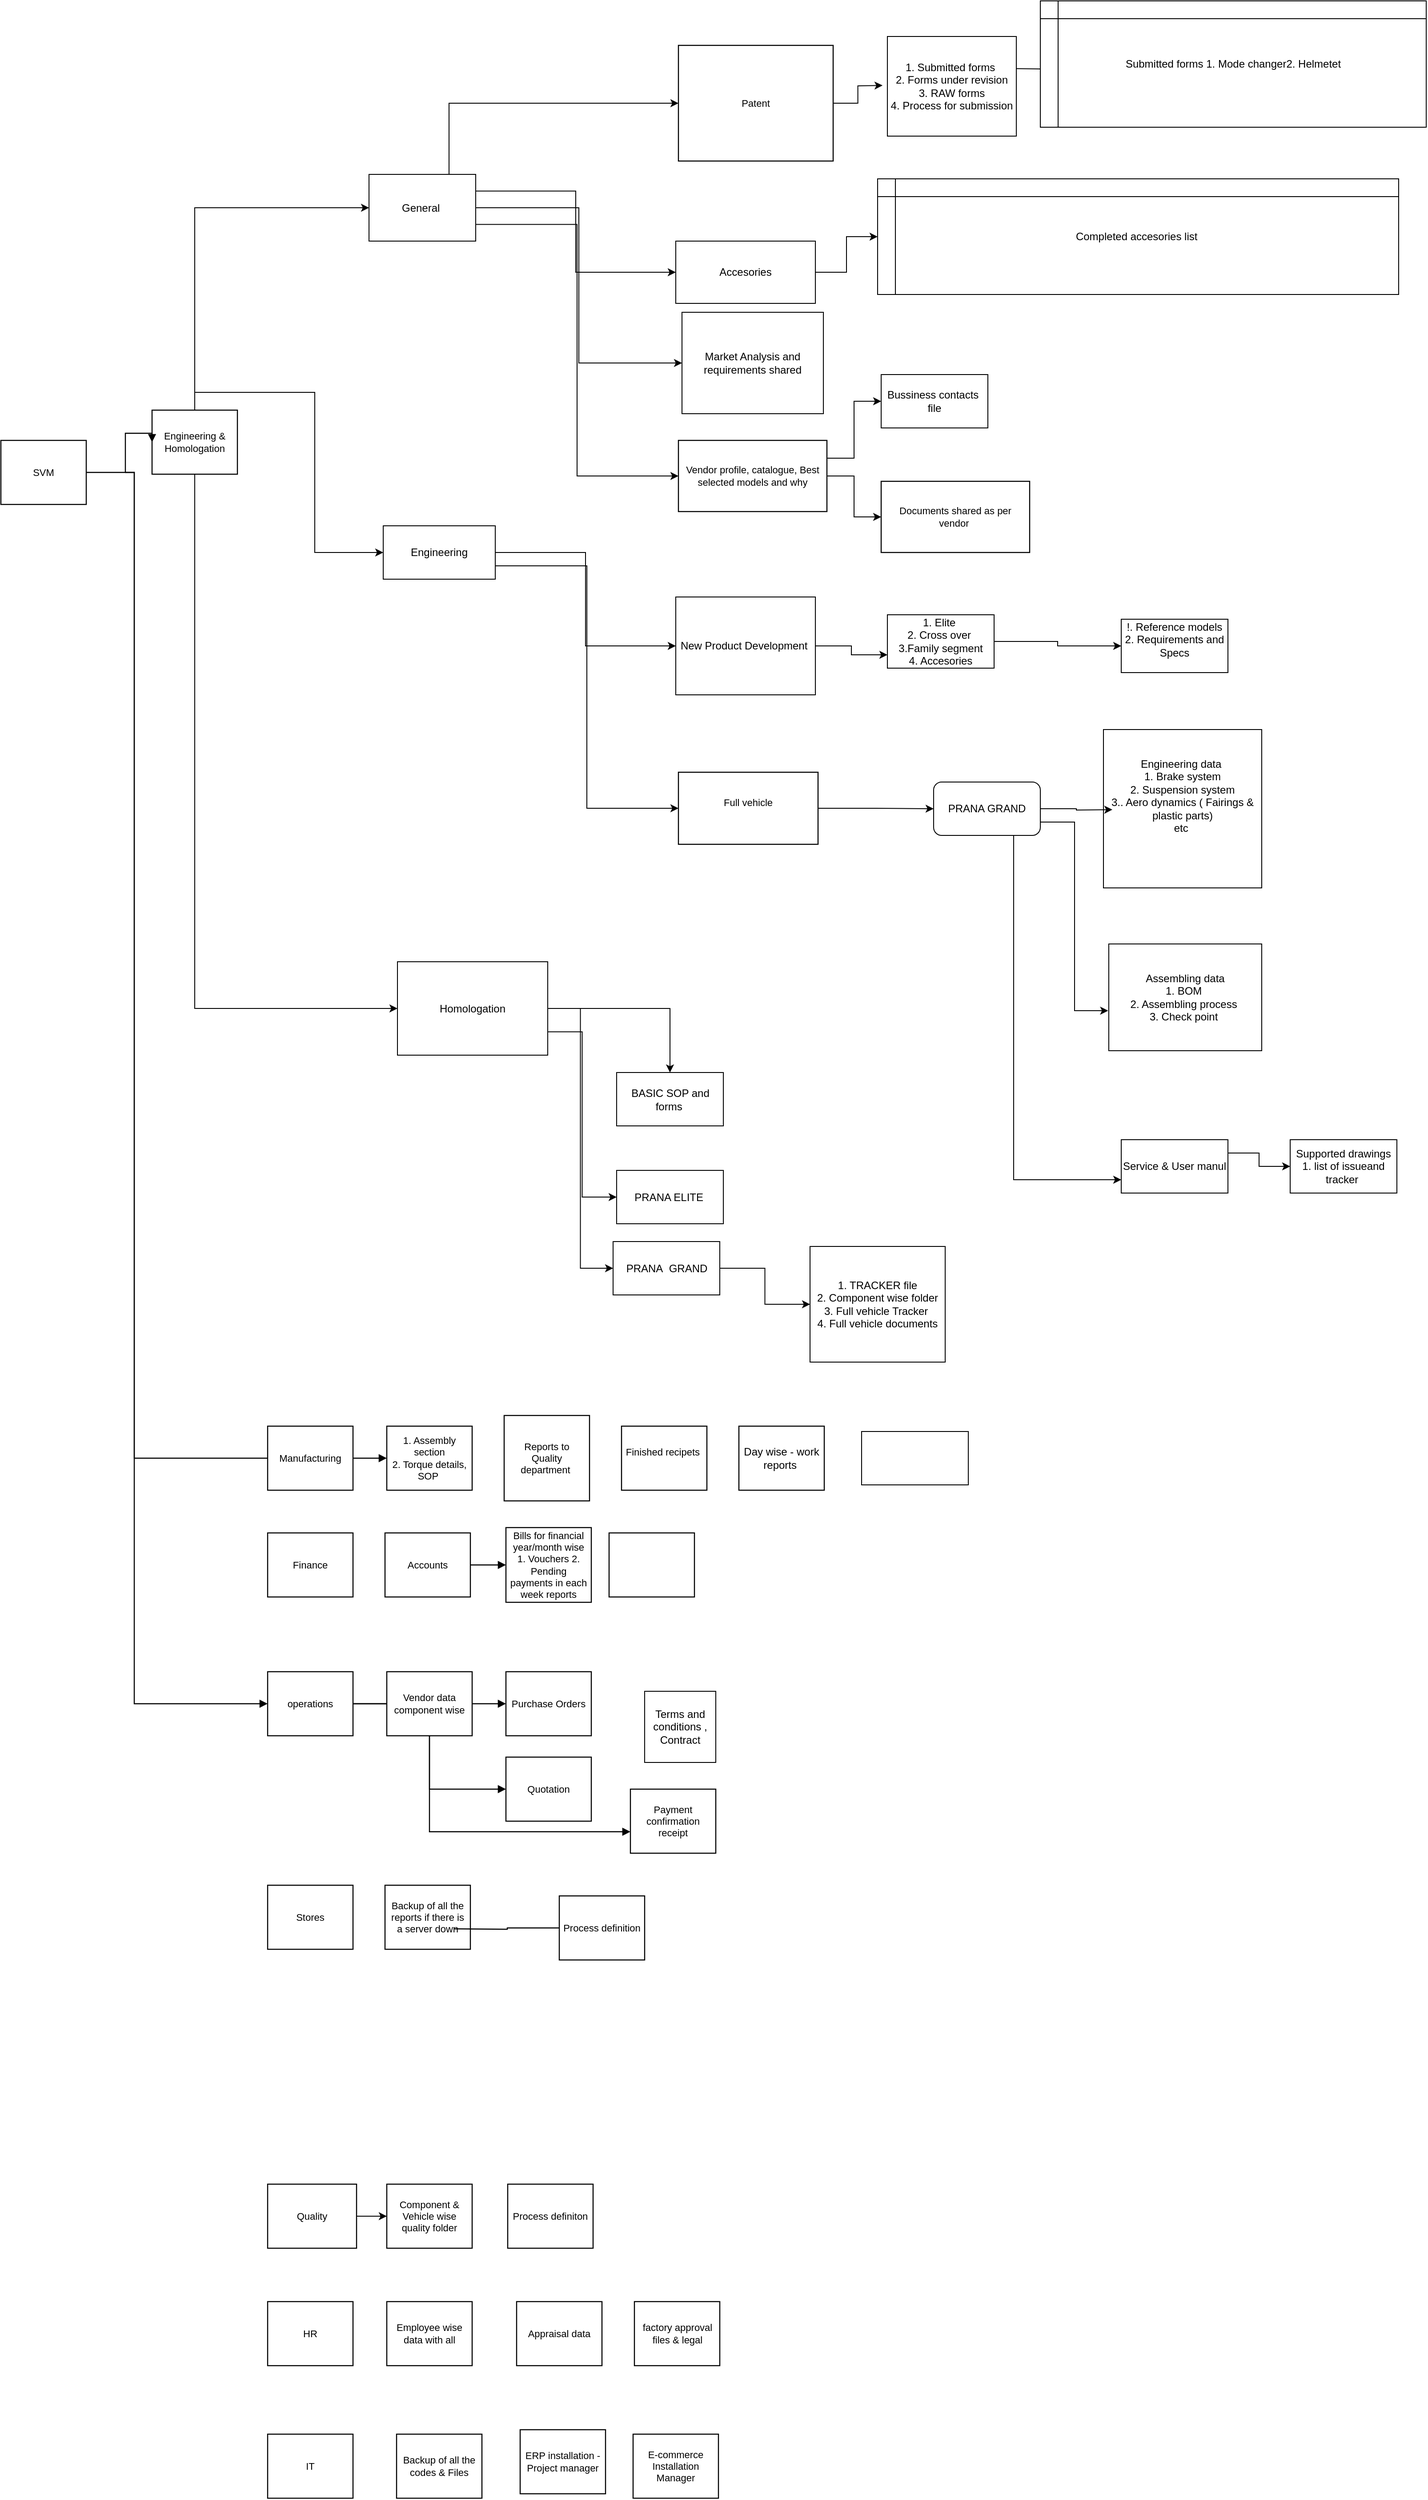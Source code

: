 <mxfile version="13.0.1" type="github" pages="3">
  <diagram id="vx01uoFtrj__LdfE2VaE" name="File tree arrangement ">
    <mxGraphModel dx="1117" dy="1793" grid="1" gridSize="10" guides="1" tooltips="1" connect="1" arrows="1" fold="1" page="1" pageScale="1" pageWidth="827" pageHeight="1169" math="0" shadow="0">
      <root>
        <mxCell id="0" />
        <mxCell id="1" parent="0" />
        <mxCell id="1bapABZ5rgCXsiwJLi8P-3" value="SVM&lt;br&gt;" style="html=1;whiteSpace=wrap;;fontSize=11;fontColor=#000000;spacing=5;strokeOpacity=100;strokeWidth=1.2;" parent="1" vertex="1">
          <mxGeometry x="20" y="144" width="96" height="72" as="geometry" />
        </mxCell>
        <mxCell id="1bapABZ5rgCXsiwJLi8P-94" style="edgeStyle=orthogonalEdgeStyle;rounded=0;orthogonalLoop=1;jettySize=auto;html=1;exitX=0.5;exitY=1;exitDx=0;exitDy=0;entryX=0;entryY=0.5;entryDx=0;entryDy=0;" parent="1" source="1bapABZ5rgCXsiwJLi8P-4" target="1bapABZ5rgCXsiwJLi8P-92" edge="1">
          <mxGeometry relative="1" as="geometry" />
        </mxCell>
        <mxCell id="1bapABZ5rgCXsiwJLi8P-119" style="edgeStyle=orthogonalEdgeStyle;rounded=0;orthogonalLoop=1;jettySize=auto;html=1;exitX=0.25;exitY=0;exitDx=0;exitDy=0;entryX=0;entryY=0.5;entryDx=0;entryDy=0;" parent="1" source="1bapABZ5rgCXsiwJLi8P-4" target="1bapABZ5rgCXsiwJLi8P-116" edge="1">
          <mxGeometry relative="1" as="geometry">
            <mxPoint x="214" y="40" as="targetPoint" />
            <Array as="points">
              <mxPoint x="238" y="110" />
              <mxPoint x="238" y="90" />
              <mxPoint x="373" y="90" />
              <mxPoint x="373" y="270" />
            </Array>
          </mxGeometry>
        </mxCell>
        <mxCell id="1bapABZ5rgCXsiwJLi8P-127" style="edgeStyle=orthogonalEdgeStyle;rounded=0;orthogonalLoop=1;jettySize=auto;html=1;exitX=0.5;exitY=0;exitDx=0;exitDy=0;entryX=0;entryY=0.5;entryDx=0;entryDy=0;" parent="1" source="1bapABZ5rgCXsiwJLi8P-4" target="1bapABZ5rgCXsiwJLi8P-115" edge="1">
          <mxGeometry relative="1" as="geometry" />
        </mxCell>
        <mxCell id="1bapABZ5rgCXsiwJLi8P-4" value="Engineering &amp; Homologation" style="html=1;whiteSpace=wrap;;fontSize=11;fontColor=#000000;spacing=5;strokeOpacity=100;strokeWidth=1.2;" parent="1" vertex="1">
          <mxGeometry x="190" y="110" width="96" height="72" as="geometry" />
        </mxCell>
        <mxCell id="1bapABZ5rgCXsiwJLi8P-5" value="1. Assembly section&lt;br&gt;2. Torque details,&lt;br&gt;SOP&amp;nbsp;" style="html=1;whiteSpace=wrap;;fontSize=11;fontColor=#000000;spacing=5;strokeOpacity=100;strokeWidth=1.2;" parent="1" vertex="1">
          <mxGeometry x="454" y="1252" width="96" height="72" as="geometry" />
        </mxCell>
        <mxCell id="1bapABZ5rgCXsiwJLi8P-6" value="Accounts" style="html=1;whiteSpace=wrap;;fontSize=11;fontColor=#000000;spacing=5;strokeOpacity=100;strokeWidth=1.2;" parent="1" vertex="1">
          <mxGeometry x="452" y="1372" width="96" height="72" as="geometry" />
        </mxCell>
        <mxCell id="1bapABZ5rgCXsiwJLi8P-7" value="operations" style="html=1;whiteSpace=wrap;;fontSize=11;fontColor=#000000;spacing=5;strokeOpacity=100;strokeWidth=1.2;" parent="1" vertex="1">
          <mxGeometry x="320" y="1528" width="96" height="72" as="geometry" />
        </mxCell>
        <mxCell id="1bapABZ5rgCXsiwJLi8P-8" value="Purchase Orders" style="html=1;whiteSpace=wrap;;fontSize=11;fontColor=#000000;spacing=5;strokeOpacity=100;strokeWidth=1.2;" parent="1" vertex="1">
          <mxGeometry x="588" y="1528" width="96" height="72" as="geometry" />
        </mxCell>
        <mxCell id="1bapABZ5rgCXsiwJLi8P-9" value="" style="html=1;jettySize=18;fontSize=11;strokeOpacity=100;strokeWidth=1.2;rounded=1;arcSize=0;edgeStyle=orthogonalEdgeStyle;startArrow=none;endArrow=block;endFill=1;exitX=1.006;exitY=0.5;exitPerimeter=1;entryX=-0.006;entryY=0.5;entryPerimeter=1;" parent="1" source="1bapABZ5rgCXsiwJLi8P-3" target="1bapABZ5rgCXsiwJLi8P-4" edge="1">
          <mxGeometry width="100" height="100" relative="1" as="geometry">
            <Array as="points">
              <mxPoint x="160" y="180" />
              <mxPoint x="160" y="136" />
            </Array>
          </mxGeometry>
        </mxCell>
        <mxCell id="1bapABZ5rgCXsiwJLi8P-10" value="" style="html=1;jettySize=18;fontSize=11;strokeOpacity=100;strokeWidth=1.2;rounded=1;arcSize=0;edgeStyle=elbowEdgeStyle;startArrow=none;endArrow=block;endFill=1;entryX=-0.006;entryY=0.5;entryPerimeter=1;" parent="1" target="1bapABZ5rgCXsiwJLi8P-5" edge="1">
          <mxGeometry width="100" height="100" relative="1" as="geometry">
            <mxPoint x="160" y="180" as="sourcePoint" />
            <Array as="points">
              <mxPoint x="170" y="570" />
            </Array>
          </mxGeometry>
        </mxCell>
        <mxCell id="1bapABZ5rgCXsiwJLi8P-12" value="" style="html=1;jettySize=18;fontSize=11;strokeOpacity=100;strokeWidth=1.2;rounded=1;arcSize=0;edgeStyle=elbowEdgeStyle;startArrow=none;endArrow=block;endFill=1;entryX=-0.006;entryY=0.5;entryPerimeter=1;" parent="1" target="1bapABZ5rgCXsiwJLi8P-7" edge="1">
          <mxGeometry width="100" height="100" relative="1" as="geometry">
            <mxPoint x="160" y="180" as="sourcePoint" />
            <Array as="points">
              <mxPoint x="170" y="210" />
            </Array>
          </mxGeometry>
        </mxCell>
        <mxCell id="1bapABZ5rgCXsiwJLi8P-13" value="Quotation" style="html=1;whiteSpace=wrap;;fontSize=11;fontColor=#000000;spacing=5;strokeOpacity=100;strokeWidth=1.2;" parent="1" vertex="1">
          <mxGeometry x="588" y="1624" width="96" height="72" as="geometry" />
        </mxCell>
        <mxCell id="1bapABZ5rgCXsiwJLi8P-14" value="Payment confirmation receipt" style="html=1;whiteSpace=wrap;;fontSize=11;fontColor=#000000;spacing=5;strokeOpacity=100;strokeWidth=1.2;" parent="1" vertex="1">
          <mxGeometry x="728" y="1660" width="96" height="72" as="geometry" />
        </mxCell>
        <mxCell id="1bapABZ5rgCXsiwJLi8P-15" value="Bills for financial year/month wise 1. Vouchers 2. Pending payments in each week reports" style="html=1;whiteSpace=wrap;;fontSize=11;fontColor=#000000;spacing=5;strokeOpacity=100;strokeWidth=1.2;" parent="1" vertex="1">
          <mxGeometry x="588" y="1366" width="96" height="84" as="geometry" />
        </mxCell>
        <mxCell id="1bapABZ5rgCXsiwJLi8P-16" value="" style="html=1;jettySize=18;fontSize=11;strokeOpacity=100;strokeWidth=1.2;rounded=1;arcSize=0;edgeStyle=orthogonalEdgeStyle;startArrow=none;endArrow=block;endFill=1;exitX=1.006;exitY=0.5;exitPerimeter=1;entryX=-0.006;entryY=0.5;entryPerimeter=1;" parent="1" source="1bapABZ5rgCXsiwJLi8P-6" target="1bapABZ5rgCXsiwJLi8P-15" edge="1">
          <mxGeometry width="100" height="100" relative="1" as="geometry" />
        </mxCell>
        <mxCell id="1bapABZ5rgCXsiwJLi8P-17" value="" style="html=1;jettySize=18;fontSize=11;strokeOpacity=100;strokeWidth=1.2;rounded=1;arcSize=0;edgeStyle=orthogonalEdgeStyle;startArrow=none;endArrow=block;endFill=1;exitX=1.006;exitY=0.5;exitPerimeter=1;entryX=-0.006;entryY=0.5;entryPerimeter=1;" parent="1" source="1bapABZ5rgCXsiwJLi8P-7" target="1bapABZ5rgCXsiwJLi8P-8" edge="1">
          <mxGeometry width="100" height="100" relative="1" as="geometry" />
        </mxCell>
        <mxCell id="1bapABZ5rgCXsiwJLi8P-18" value="" style="html=1;jettySize=18;fontSize=11;strokeOpacity=100;strokeWidth=1.2;rounded=1;arcSize=0;edgeStyle=orthogonalEdgeStyle;startArrow=none;endArrow=block;endFill=1;exitX=1.006;exitY=0.5;exitPerimeter=1;entryX=-0.006;entryY=0.5;entryPerimeter=1;" parent="1" source="1bapABZ5rgCXsiwJLi8P-7" target="1bapABZ5rgCXsiwJLi8P-13" edge="1">
          <mxGeometry width="100" height="100" relative="1" as="geometry" />
        </mxCell>
        <mxCell id="1bapABZ5rgCXsiwJLi8P-19" value="" style="html=1;jettySize=18;fontSize=11;strokeOpacity=100;strokeWidth=1.2;rounded=1;arcSize=0;edgeStyle=orthogonalEdgeStyle;startArrow=none;endArrow=block;endFill=1;exitX=0.5;exitY=1.008;exitPerimeter=1;entryX=-0.006;entryY=0.667;entryPerimeter=1;" parent="1" source="1bapABZ5rgCXsiwJLi8P-20" target="1bapABZ5rgCXsiwJLi8P-14" edge="1">
          <mxGeometry width="100" height="100" relative="1" as="geometry" />
        </mxCell>
        <mxCell id="1bapABZ5rgCXsiwJLi8P-20" value="Vendor data component wise" style="html=1;whiteSpace=wrap;;fontSize=11;fontColor=#000000;spacing=5;strokeOpacity=100;strokeWidth=1.2;" parent="1" vertex="1">
          <mxGeometry x="454" y="1528" width="96" height="72" as="geometry" />
        </mxCell>
        <mxCell id="1bapABZ5rgCXsiwJLi8P-21" value="Reports to Quality department&amp;nbsp;" style="html=1;whiteSpace=wrap;;fontSize=11;fontColor=#000000;spacing=5;strokeOpacity=100;strokeWidth=1.2;" parent="1" vertex="1">
          <mxGeometry x="586" y="1240" width="96" height="96" as="geometry" />
        </mxCell>
        <mxCell id="1bapABZ5rgCXsiwJLi8P-22" value="&lt;span&gt;Finished recipets&amp;nbsp;&lt;br&gt;&lt;br&gt;&lt;/span&gt;" style="html=1;whiteSpace=wrap;;fontSize=11;fontColor=#000000;spacing=5;strokeOpacity=100;strokeWidth=1.2;" parent="1" vertex="1">
          <mxGeometry x="718" y="1252" width="96" height="72" as="geometry" />
        </mxCell>
        <mxCell id="1bapABZ5rgCXsiwJLi8P-24" value="&lt;span style=&quot;font-size: 12px&quot;&gt;Day wise - work reports&amp;nbsp;&lt;/span&gt;" style="html=1;whiteSpace=wrap;;fontSize=11;fontColor=#000000;spacing=5;strokeOpacity=100;strokeWidth=1.2;" parent="1" vertex="1">
          <mxGeometry x="850" y="1252" width="96" height="72" as="geometry" />
        </mxCell>
        <mxCell id="1bapABZ5rgCXsiwJLi8P-151" style="edgeStyle=orthogonalEdgeStyle;rounded=0;orthogonalLoop=1;jettySize=auto;html=1;exitX=1;exitY=0.5;exitDx=0;exitDy=0;entryX=0;entryY=0.5;entryDx=0;entryDy=0;" parent="1" source="1bapABZ5rgCXsiwJLi8P-25" target="1bapABZ5rgCXsiwJLi8P-150" edge="1">
          <mxGeometry relative="1" as="geometry" />
        </mxCell>
        <mxCell id="1bapABZ5rgCXsiwJLi8P-25" value="Full vehicle&lt;br&gt;&lt;br&gt;" style="html=1;whiteSpace=wrap;;fontSize=11;fontColor=#000000;spacing=5;strokeOpacity=100;strokeWidth=1.2;" parent="1" vertex="1">
          <mxGeometry x="782" y="517" width="157" height="81" as="geometry" />
        </mxCell>
        <mxCell id="1bapABZ5rgCXsiwJLi8P-96" value="" style="edgeStyle=orthogonalEdgeStyle;rounded=0;orthogonalLoop=1;jettySize=auto;html=1;" parent="1" source="1bapABZ5rgCXsiwJLi8P-28" target="1bapABZ5rgCXsiwJLi8P-95" edge="1">
          <mxGeometry relative="1" as="geometry" />
        </mxCell>
        <mxCell id="1bapABZ5rgCXsiwJLi8P-129" style="edgeStyle=orthogonalEdgeStyle;rounded=0;orthogonalLoop=1;jettySize=auto;html=1;exitX=1;exitY=0.25;exitDx=0;exitDy=0;entryX=0;entryY=0.5;entryDx=0;entryDy=0;" parent="1" source="1bapABZ5rgCXsiwJLi8P-28" target="1bapABZ5rgCXsiwJLi8P-103" edge="1">
          <mxGeometry relative="1" as="geometry" />
        </mxCell>
        <mxCell id="1bapABZ5rgCXsiwJLi8P-28" value="Vendor profile, catalogue, Best selected models and why" style="html=1;whiteSpace=wrap;;fontSize=11;fontColor=#000000;spacing=5;strokeOpacity=100;strokeWidth=1.2;" parent="1" vertex="1">
          <mxGeometry x="782" y="144" width="167" height="80" as="geometry" />
        </mxCell>
        <mxCell id="1bapABZ5rgCXsiwJLi8P-95" value="Documents shared as per vendor&amp;nbsp;&lt;br&gt;" style="html=1;whiteSpace=wrap;;fontSize=11;fontColor=#000000;spacing=5;strokeOpacity=100;strokeWidth=1.2;" parent="1" vertex="1">
          <mxGeometry x="1010" y="190" width="167" height="80" as="geometry" />
        </mxCell>
        <mxCell id="1bapABZ5rgCXsiwJLi8P-34" value="Manufacturing " style="html=1;whiteSpace=wrap;;fontSize=11;fontColor=#000000;spacing=5;strokeOpacity=100;strokeWidth=1.2;" parent="1" vertex="1">
          <mxGeometry x="320" y="1252" width="96" height="72" as="geometry" />
        </mxCell>
        <mxCell id="1bapABZ5rgCXsiwJLi8P-76" style="edgeStyle=orthogonalEdgeStyle;rounded=0;orthogonalLoop=1;jettySize=auto;html=1;exitX=1;exitY=0.5;exitDx=0;exitDy=0;entryX=0.028;entryY=0.67;entryDx=0;entryDy=0;entryPerimeter=0;" parent="1" source="1bapABZ5rgCXsiwJLi8P-40" edge="1">
          <mxGeometry relative="1" as="geometry">
            <mxPoint x="1011.56" y="-254.96" as="targetPoint" />
          </mxGeometry>
        </mxCell>
        <mxCell id="1bapABZ5rgCXsiwJLi8P-40" value="Patent " style="html=1;whiteSpace=wrap;;fontSize=11;fontColor=#000000;spacing=5;strokeOpacity=100;strokeWidth=1.2;" parent="1" vertex="1">
          <mxGeometry x="782" y="-300" width="174" height="130" as="geometry" />
        </mxCell>
        <mxCell id="1bapABZ5rgCXsiwJLi8P-44" value="Stores" style="html=1;whiteSpace=wrap;;fontSize=11;fontColor=#000000;spacing=5;strokeOpacity=100;strokeWidth=1.2;" parent="1" vertex="1">
          <mxGeometry x="320" y="1768" width="96" height="72" as="geometry" />
        </mxCell>
        <mxCell id="1bapABZ5rgCXsiwJLi8P-45" value="Backup  of all the reports if there is a server down" style="html=1;whiteSpace=wrap;;fontSize=11;fontColor=#000000;spacing=5;strokeOpacity=100;strokeWidth=1.2;" parent="1" vertex="1">
          <mxGeometry x="452" y="1768" width="96" height="72" as="geometry" />
        </mxCell>
        <mxCell id="1bapABZ5rgCXsiwJLi8P-46" value="" style="html=1;jettySize=18;fontSize=11;strokeOpacity=100;strokeWidth=1.2;rounded=1;arcSize=0;edgeStyle=orthogonalEdgeStyle;startArrow=none;endArrow=none;entryX=-0.006;entryY=0.5;entryPerimeter=1;" parent="1" target="1bapABZ5rgCXsiwJLi8P-47" edge="1">
          <mxGeometry width="100" height="100" relative="1" as="geometry">
            <mxPoint x="530" y="1817" as="sourcePoint" />
          </mxGeometry>
        </mxCell>
        <mxCell id="1bapABZ5rgCXsiwJLi8P-47" value="Process definition " style="html=1;whiteSpace=wrap;;fontSize=11;fontColor=#000000;spacing=5;strokeOpacity=100;strokeWidth=1.2;" parent="1" vertex="1">
          <mxGeometry x="648" y="1780" width="96" height="72" as="geometry" />
        </mxCell>
        <mxCell id="qlgHXmZ6ydgef9qR6_OI-2" value="" style="edgeStyle=orthogonalEdgeStyle;rounded=0;orthogonalLoop=1;jettySize=auto;html=1;" parent="1" source="1bapABZ5rgCXsiwJLi8P-49" target="1bapABZ5rgCXsiwJLi8P-51" edge="1">
          <mxGeometry relative="1" as="geometry" />
        </mxCell>
        <mxCell id="1bapABZ5rgCXsiwJLi8P-49" value="Quality" style="html=1;whiteSpace=wrap;;fontSize=11;fontColor=#000000;spacing=5;strokeOpacity=100;strokeWidth=1.2;" parent="1" vertex="1">
          <mxGeometry x="320" y="2104" width="100" height="72" as="geometry" />
        </mxCell>
        <mxCell id="1bapABZ5rgCXsiwJLi8P-50" value="Process definiton" style="html=1;whiteSpace=wrap;;fontSize=11;fontColor=#000000;spacing=5;strokeOpacity=100;strokeWidth=1.2;" parent="1" vertex="1">
          <mxGeometry x="590" y="2104" width="96" height="72" as="geometry" />
        </mxCell>
        <mxCell id="1bapABZ5rgCXsiwJLi8P-51" value="Component &amp; Vehicle wise quality folder" style="html=1;whiteSpace=wrap;;fontSize=11;fontColor=#000000;spacing=5;strokeOpacity=100;strokeWidth=1.2;" parent="1" vertex="1">
          <mxGeometry x="454" y="2104" width="96" height="72" as="geometry" />
        </mxCell>
        <mxCell id="1bapABZ5rgCXsiwJLi8P-52" value="" style="html=1;whiteSpace=wrap;;fontSize=11;spacing=5;strokeOpacity=100;strokeWidth=1.2;" parent="1" vertex="1">
          <mxGeometry x="704" y="1372" width="96" height="72" as="geometry" />
        </mxCell>
        <mxCell id="1bapABZ5rgCXsiwJLi8P-53" value="HR" style="html=1;whiteSpace=wrap;;fontSize=11;fontColor=#000000;spacing=5;strokeOpacity=100;strokeWidth=1.2;" parent="1" vertex="1">
          <mxGeometry x="320" y="2236" width="96" height="72" as="geometry" />
        </mxCell>
        <mxCell id="1bapABZ5rgCXsiwJLi8P-54" value="Employee wise data with all " style="html=1;whiteSpace=wrap;;fontSize=11;fontColor=#000000;spacing=5;strokeOpacity=100;strokeWidth=1.2;" parent="1" vertex="1">
          <mxGeometry x="454" y="2236" width="96" height="72" as="geometry" />
        </mxCell>
        <mxCell id="1bapABZ5rgCXsiwJLi8P-55" value="Appraisal data" style="html=1;whiteSpace=wrap;;fontSize=11;fontColor=#000000;spacing=5;strokeOpacity=100;strokeWidth=1.2;" parent="1" vertex="1">
          <mxGeometry x="600" y="2236" width="96" height="72" as="geometry" />
        </mxCell>
        <mxCell id="1bapABZ5rgCXsiwJLi8P-56" value="factory approval files &amp; legal" style="html=1;whiteSpace=wrap;;fontSize=11;fontColor=#000000;spacing=5;strokeOpacity=100;strokeWidth=1.2;" parent="1" vertex="1">
          <mxGeometry x="732.5" y="2236" width="96" height="72" as="geometry" />
        </mxCell>
        <mxCell id="1bapABZ5rgCXsiwJLi8P-57" value="IT " style="html=1;whiteSpace=wrap;;fontSize=11;fontColor=#000000;spacing=5;strokeOpacity=100;strokeWidth=1.2;" parent="1" vertex="1">
          <mxGeometry x="320" y="2385" width="96" height="72" as="geometry" />
        </mxCell>
        <mxCell id="1bapABZ5rgCXsiwJLi8P-58" value="Backup of all the codes &amp; Files" style="html=1;whiteSpace=wrap;;fontSize=11;fontColor=#000000;spacing=5;strokeOpacity=100;strokeWidth=1.2;" parent="1" vertex="1">
          <mxGeometry x="465" y="2385" width="96" height="72" as="geometry" />
        </mxCell>
        <mxCell id="1bapABZ5rgCXsiwJLi8P-59" value="ERP installation - Project manager" style="html=1;whiteSpace=wrap;;fontSize=11;fontColor=#000000;spacing=5;strokeOpacity=100;strokeWidth=1.2;" parent="1" vertex="1">
          <mxGeometry x="604" y="2380" width="96" height="72" as="geometry" />
        </mxCell>
        <mxCell id="1bapABZ5rgCXsiwJLi8P-60" value="E-commerce Installation Manager" style="html=1;whiteSpace=wrap;;fontSize=11;fontColor=#000000;spacing=5;strokeOpacity=100;strokeWidth=1.2;" parent="1" vertex="1">
          <mxGeometry x="731" y="2385" width="96" height="72" as="geometry" />
        </mxCell>
        <mxCell id="1bapABZ5rgCXsiwJLi8P-61" value="Finance" style="html=1;whiteSpace=wrap;;fontSize=11;fontColor=#000000;spacing=5;strokeOpacity=100;strokeWidth=1.2;" parent="1" vertex="1">
          <mxGeometry x="320" y="1372" width="96" height="72" as="geometry" />
        </mxCell>
        <mxCell id="1bapABZ5rgCXsiwJLi8P-85" style="edgeStyle=orthogonalEdgeStyle;rounded=0;orthogonalLoop=1;jettySize=auto;html=1;exitX=1;exitY=0.5;exitDx=0;exitDy=0;entryX=0;entryY=0.5;entryDx=0;entryDy=0;" parent="1" source="1bapABZ5rgCXsiwJLi8P-65" target="1bapABZ5rgCXsiwJLi8P-84" edge="1">
          <mxGeometry relative="1" as="geometry" />
        </mxCell>
        <mxCell id="1bapABZ5rgCXsiwJLi8P-65" value="Accesories&lt;br&gt;" style="rounded=0;whiteSpace=wrap;html=1;" parent="1" vertex="1">
          <mxGeometry x="779" y="-80" width="157" height="70" as="geometry" />
        </mxCell>
        <mxCell id="1bapABZ5rgCXsiwJLi8P-148" style="edgeStyle=orthogonalEdgeStyle;rounded=0;orthogonalLoop=1;jettySize=auto;html=1;exitX=1;exitY=0.5;exitDx=0;exitDy=0;entryX=0;entryY=0.75;entryDx=0;entryDy=0;" parent="1" source="1bapABZ5rgCXsiwJLi8P-68" target="1bapABZ5rgCXsiwJLi8P-147" edge="1">
          <mxGeometry relative="1" as="geometry" />
        </mxCell>
        <mxCell id="1bapABZ5rgCXsiwJLi8P-68" value="New Product Development&amp;nbsp;&lt;br&gt;" style="rounded=0;whiteSpace=wrap;html=1;" parent="1" vertex="1">
          <mxGeometry x="779" y="320" width="157" height="110" as="geometry" />
        </mxCell>
        <mxCell id="1bapABZ5rgCXsiwJLi8P-80" value="" style="edgeStyle=orthogonalEdgeStyle;rounded=0;orthogonalLoop=1;jettySize=auto;html=1;entryX=0.004;entryY=0.603;entryDx=0;entryDy=0;entryPerimeter=0;" parent="1" edge="1">
          <mxGeometry relative="1" as="geometry">
            <mxPoint x="1152.5" y="-274" as="sourcePoint" />
            <mxPoint x="1225.736" y="-264.374" as="targetPoint" />
          </mxGeometry>
        </mxCell>
        <mxCell id="1bapABZ5rgCXsiwJLi8P-75" value="1. Submitted forms&amp;nbsp;&lt;br&gt;2. Forms under revision&lt;br&gt;3. RAW forms&lt;br&gt;4. Process for submission&lt;br&gt;" style="rounded=0;whiteSpace=wrap;html=1;" parent="1" vertex="1">
          <mxGeometry x="1017" y="-310" width="145" height="112" as="geometry" />
        </mxCell>
        <mxCell id="1bapABZ5rgCXsiwJLi8P-82" value="&lt;span style=&quot;text-align: left&quot;&gt;Submitted forms&amp;nbsp;1. Mode changer2. Helmetet&lt;/span&gt;" style="shape=internalStorage;whiteSpace=wrap;html=1;backgroundOutline=1;" parent="1" vertex="1">
          <mxGeometry x="1189" y="-350" width="434" height="142" as="geometry" />
        </mxCell>
        <mxCell id="1bapABZ5rgCXsiwJLi8P-84" value="Completed accesories list&amp;nbsp;&lt;br&gt;" style="shape=internalStorage;whiteSpace=wrap;html=1;backgroundOutline=1;" parent="1" vertex="1">
          <mxGeometry x="1006" y="-150" width="586" height="130" as="geometry" />
        </mxCell>
        <mxCell id="1bapABZ5rgCXsiwJLi8P-87" value="Assembling data&lt;br&gt;1. BOM&amp;nbsp;&lt;br&gt;2. Assembling process&amp;nbsp;&lt;br&gt;3. Check point&amp;nbsp;&lt;br&gt;" style="rounded=0;whiteSpace=wrap;html=1;" parent="1" vertex="1">
          <mxGeometry x="1266" y="710" width="172" height="120" as="geometry" />
        </mxCell>
        <mxCell id="1bapABZ5rgCXsiwJLi8P-90" value="Engineering data&amp;nbsp;&lt;br&gt;1. Brake system&lt;br&gt;2. Suspension system&lt;br&gt;3.. Aero dynamics ( Fairings &amp;amp; plastic parts)&lt;br&gt;etc&amp;nbsp;&lt;br&gt;&lt;br&gt;&amp;nbsp;" style="whiteSpace=wrap;html=1;aspect=fixed;" parent="1" vertex="1">
          <mxGeometry x="1260" y="469" width="178" height="178" as="geometry" />
        </mxCell>
        <mxCell id="1bapABZ5rgCXsiwJLi8P-97" style="edgeStyle=orthogonalEdgeStyle;rounded=0;orthogonalLoop=1;jettySize=auto;html=1;entryX=0;entryY=0.5;entryDx=0;entryDy=0;" parent="1" source="1bapABZ5rgCXsiwJLi8P-92" target="1bapABZ5rgCXsiwJLi8P-108" edge="1">
          <mxGeometry relative="1" as="geometry">
            <mxPoint x="1002.5" y="980" as="targetPoint" />
          </mxGeometry>
        </mxCell>
        <mxCell id="1bapABZ5rgCXsiwJLi8P-109" style="edgeStyle=orthogonalEdgeStyle;rounded=0;orthogonalLoop=1;jettySize=auto;html=1;" parent="1" source="1bapABZ5rgCXsiwJLi8P-92" target="1bapABZ5rgCXsiwJLi8P-110" edge="1">
          <mxGeometry relative="1" as="geometry">
            <mxPoint x="914.5" y="964.5" as="targetPoint" />
          </mxGeometry>
        </mxCell>
        <mxCell id="1bapABZ5rgCXsiwJLi8P-111" style="edgeStyle=orthogonalEdgeStyle;rounded=0;orthogonalLoop=1;jettySize=auto;html=1;exitX=1;exitY=0.75;exitDx=0;exitDy=0;entryX=0;entryY=0.5;entryDx=0;entryDy=0;" parent="1" source="1bapABZ5rgCXsiwJLi8P-92" target="1bapABZ5rgCXsiwJLi8P-112" edge="1">
          <mxGeometry relative="1" as="geometry">
            <mxPoint x="674.5" y="954.5" as="targetPoint" />
          </mxGeometry>
        </mxCell>
        <mxCell id="1bapABZ5rgCXsiwJLi8P-92" value="Homologation" style="rounded=0;whiteSpace=wrap;html=1;" parent="1" vertex="1">
          <mxGeometry x="466" y="730" width="169" height="105" as="geometry" />
        </mxCell>
        <mxCell id="1bapABZ5rgCXsiwJLi8P-100" value="Market Analysis and requirements shared&lt;br&gt;" style="rounded=0;whiteSpace=wrap;html=1;" parent="1" vertex="1">
          <mxGeometry x="786" width="159" height="114" as="geometry" />
        </mxCell>
        <mxCell id="1bapABZ5rgCXsiwJLi8P-103" value="Bussiness contacts&amp;nbsp; file&lt;br&gt;" style="rounded=0;whiteSpace=wrap;html=1;" parent="1" vertex="1">
          <mxGeometry x="1010" y="70" width="120" height="60" as="geometry" />
        </mxCell>
        <mxCell id="1bapABZ5rgCXsiwJLi8P-106" value="!. Reference models&lt;br&gt;2. Requirements and Specs&lt;br&gt;&lt;br&gt;" style="rounded=0;whiteSpace=wrap;html=1;" parent="1" vertex="1">
          <mxGeometry x="1280" y="345" width="120" height="60" as="geometry" />
        </mxCell>
        <mxCell id="1bapABZ5rgCXsiwJLi8P-107" value="" style="rounded=0;whiteSpace=wrap;html=1;" parent="1" vertex="1">
          <mxGeometry x="988" y="1258" width="120" height="60" as="geometry" />
        </mxCell>
        <mxCell id="1bapABZ5rgCXsiwJLi8P-136" style="edgeStyle=orthogonalEdgeStyle;rounded=0;orthogonalLoop=1;jettySize=auto;html=1;exitX=1;exitY=0.5;exitDx=0;exitDy=0;entryX=0;entryY=0.5;entryDx=0;entryDy=0;" parent="1" source="1bapABZ5rgCXsiwJLi8P-108" target="1bapABZ5rgCXsiwJLi8P-113" edge="1">
          <mxGeometry relative="1" as="geometry" />
        </mxCell>
        <mxCell id="1bapABZ5rgCXsiwJLi8P-108" value="PRANA&amp;nbsp; GRAND&lt;br&gt;" style="rounded=0;whiteSpace=wrap;html=1;" parent="1" vertex="1">
          <mxGeometry x="708.5" y="1044.5" width="120" height="60" as="geometry" />
        </mxCell>
        <mxCell id="1bapABZ5rgCXsiwJLi8P-113" value="1. TRACKER file&lt;br&gt;2. Component wise folder&lt;br&gt;3. Full vehicle Tracker&amp;nbsp;&lt;br&gt;4. Full vehicle documents&lt;br&gt;" style="rounded=0;whiteSpace=wrap;html=1;" parent="1" vertex="1">
          <mxGeometry x="930" y="1050" width="152" height="130" as="geometry" />
        </mxCell>
        <mxCell id="1bapABZ5rgCXsiwJLi8P-110" value="BASIC SOP and forms&amp;nbsp;&lt;br&gt;" style="rounded=0;whiteSpace=wrap;html=1;" parent="1" vertex="1">
          <mxGeometry x="712.5" y="854.5" width="120" height="60" as="geometry" />
        </mxCell>
        <mxCell id="1bapABZ5rgCXsiwJLi8P-112" value="PRANA ELITE&amp;nbsp;" style="rounded=0;whiteSpace=wrap;html=1;" parent="1" vertex="1">
          <mxGeometry x="712.5" y="964.5" width="120" height="60" as="geometry" />
        </mxCell>
        <mxCell id="1bapABZ5rgCXsiwJLi8P-117" style="edgeStyle=orthogonalEdgeStyle;rounded=0;orthogonalLoop=1;jettySize=auto;html=1;exitX=0.75;exitY=0;exitDx=0;exitDy=0;entryX=0;entryY=0.5;entryDx=0;entryDy=0;" parent="1" source="1bapABZ5rgCXsiwJLi8P-115" target="1bapABZ5rgCXsiwJLi8P-40" edge="1">
          <mxGeometry relative="1" as="geometry" />
        </mxCell>
        <mxCell id="1bapABZ5rgCXsiwJLi8P-124" style="edgeStyle=orthogonalEdgeStyle;rounded=0;orthogonalLoop=1;jettySize=auto;html=1;exitX=1;exitY=0.25;exitDx=0;exitDy=0;entryX=0;entryY=0.5;entryDx=0;entryDy=0;" parent="1" source="1bapABZ5rgCXsiwJLi8P-115" target="1bapABZ5rgCXsiwJLi8P-65" edge="1">
          <mxGeometry relative="1" as="geometry" />
        </mxCell>
        <mxCell id="1bapABZ5rgCXsiwJLi8P-125" style="edgeStyle=orthogonalEdgeStyle;rounded=0;orthogonalLoop=1;jettySize=auto;html=1;exitX=1;exitY=0.5;exitDx=0;exitDy=0;entryX=0;entryY=0.5;entryDx=0;entryDy=0;" parent="1" source="1bapABZ5rgCXsiwJLi8P-115" target="1bapABZ5rgCXsiwJLi8P-100" edge="1">
          <mxGeometry relative="1" as="geometry" />
        </mxCell>
        <mxCell id="1bapABZ5rgCXsiwJLi8P-126" style="edgeStyle=orthogonalEdgeStyle;rounded=0;orthogonalLoop=1;jettySize=auto;html=1;exitX=1;exitY=0.75;exitDx=0;exitDy=0;entryX=0;entryY=0.5;entryDx=0;entryDy=0;" parent="1" source="1bapABZ5rgCXsiwJLi8P-115" target="1bapABZ5rgCXsiwJLi8P-28" edge="1">
          <mxGeometry relative="1" as="geometry" />
        </mxCell>
        <mxCell id="1bapABZ5rgCXsiwJLi8P-115" value="General&amp;nbsp;&lt;br&gt;" style="rounded=0;whiteSpace=wrap;html=1;" parent="1" vertex="1">
          <mxGeometry x="434" y="-155" width="120" height="75" as="geometry" />
        </mxCell>
        <mxCell id="1bapABZ5rgCXsiwJLi8P-123" style="edgeStyle=orthogonalEdgeStyle;rounded=0;orthogonalLoop=1;jettySize=auto;html=1;exitX=1;exitY=0.5;exitDx=0;exitDy=0;entryX=0;entryY=0.5;entryDx=0;entryDy=0;" parent="1" source="1bapABZ5rgCXsiwJLi8P-116" target="1bapABZ5rgCXsiwJLi8P-68" edge="1">
          <mxGeometry relative="1" as="geometry" />
        </mxCell>
        <mxCell id="1bapABZ5rgCXsiwJLi8P-137" style="edgeStyle=orthogonalEdgeStyle;rounded=0;orthogonalLoop=1;jettySize=auto;html=1;exitX=1;exitY=0.75;exitDx=0;exitDy=0;entryX=0;entryY=0.5;entryDx=0;entryDy=0;" parent="1" source="1bapABZ5rgCXsiwJLi8P-116" target="1bapABZ5rgCXsiwJLi8P-25" edge="1">
          <mxGeometry relative="1" as="geometry" />
        </mxCell>
        <mxCell id="1bapABZ5rgCXsiwJLi8P-116" value="Engineering&lt;br&gt;" style="rounded=0;whiteSpace=wrap;html=1;" parent="1" vertex="1">
          <mxGeometry x="450" y="240" width="126" height="60" as="geometry" />
        </mxCell>
        <mxCell id="1bapABZ5rgCXsiwJLi8P-149" style="edgeStyle=orthogonalEdgeStyle;rounded=0;orthogonalLoop=1;jettySize=auto;html=1;exitX=1;exitY=0.5;exitDx=0;exitDy=0;entryX=0;entryY=0.5;entryDx=0;entryDy=0;" parent="1" source="1bapABZ5rgCXsiwJLi8P-147" target="1bapABZ5rgCXsiwJLi8P-106" edge="1">
          <mxGeometry relative="1" as="geometry" />
        </mxCell>
        <mxCell id="1bapABZ5rgCXsiwJLi8P-147" value="&lt;span style=&quot;white-space: normal&quot;&gt;1. Elite&amp;nbsp;&lt;/span&gt;&lt;br style=&quot;white-space: normal&quot;&gt;&lt;span style=&quot;white-space: normal&quot;&gt;2. Cross over&amp;nbsp;&lt;/span&gt;&lt;br style=&quot;white-space: normal&quot;&gt;&lt;span style=&quot;white-space: normal&quot;&gt;3.Family segment&lt;/span&gt;&lt;br style=&quot;white-space: normal&quot;&gt;&lt;span style=&quot;white-space: normal&quot;&gt;4. Accesories&lt;/span&gt;" style="rounded=0;whiteSpace=wrap;html=1;" parent="1" vertex="1">
          <mxGeometry x="1017" y="340" width="120" height="60" as="geometry" />
        </mxCell>
        <mxCell id="1bapABZ5rgCXsiwJLi8P-152" style="edgeStyle=orthogonalEdgeStyle;rounded=0;orthogonalLoop=1;jettySize=auto;html=1;exitX=1;exitY=0.5;exitDx=0;exitDy=0;" parent="1" source="1bapABZ5rgCXsiwJLi8P-150" edge="1">
          <mxGeometry relative="1" as="geometry">
            <mxPoint x="1270" y="559" as="targetPoint" />
          </mxGeometry>
        </mxCell>
        <mxCell id="1bapABZ5rgCXsiwJLi8P-153" style="edgeStyle=orthogonalEdgeStyle;rounded=0;orthogonalLoop=1;jettySize=auto;html=1;exitX=1;exitY=0.75;exitDx=0;exitDy=0;entryX=-0.004;entryY=0.625;entryDx=0;entryDy=0;entryPerimeter=0;" parent="1" source="1bapABZ5rgCXsiwJLi8P-150" target="1bapABZ5rgCXsiwJLi8P-87" edge="1">
          <mxGeometry relative="1" as="geometry" />
        </mxCell>
        <mxCell id="1bapABZ5rgCXsiwJLi8P-157" style="edgeStyle=orthogonalEdgeStyle;rounded=0;orthogonalLoop=1;jettySize=auto;html=1;exitX=0.75;exitY=1;exitDx=0;exitDy=0;entryX=0;entryY=0.75;entryDx=0;entryDy=0;" parent="1" source="1bapABZ5rgCXsiwJLi8P-150" target="1bapABZ5rgCXsiwJLi8P-155" edge="1">
          <mxGeometry relative="1" as="geometry" />
        </mxCell>
        <mxCell id="1bapABZ5rgCXsiwJLi8P-150" value="PRANA GRAND&lt;br&gt;" style="rounded=1;whiteSpace=wrap;html=1;" parent="1" vertex="1">
          <mxGeometry x="1069" y="528" width="120" height="60" as="geometry" />
        </mxCell>
        <mxCell id="1bapABZ5rgCXsiwJLi8P-159" style="edgeStyle=orthogonalEdgeStyle;rounded=0;orthogonalLoop=1;jettySize=auto;html=1;exitX=1;exitY=0.25;exitDx=0;exitDy=0;entryX=0;entryY=0.5;entryDx=0;entryDy=0;" parent="1" source="1bapABZ5rgCXsiwJLi8P-155" target="1bapABZ5rgCXsiwJLi8P-158" edge="1">
          <mxGeometry relative="1" as="geometry" />
        </mxCell>
        <mxCell id="1bapABZ5rgCXsiwJLi8P-155" value="Service &amp;amp; User manul&lt;br&gt;" style="rounded=0;whiteSpace=wrap;html=1;" parent="1" vertex="1">
          <mxGeometry x="1280" y="930" width="120" height="60" as="geometry" />
        </mxCell>
        <mxCell id="1bapABZ5rgCXsiwJLi8P-158" value="Supported drawings&lt;br&gt;1. list of issueand tracker&amp;nbsp;&lt;br&gt;" style="rounded=0;whiteSpace=wrap;html=1;" parent="1" vertex="1">
          <mxGeometry x="1470" y="930" width="120" height="60" as="geometry" />
        </mxCell>
        <mxCell id="qlgHXmZ6ydgef9qR6_OI-1" value="Terms and conditions , Contract" style="whiteSpace=wrap;html=1;aspect=fixed;" parent="1" vertex="1">
          <mxGeometry x="744" y="1550" width="80" height="80" as="geometry" />
        </mxCell>
      </root>
    </mxGraphModel>
  </diagram>
  <diagram id="man1NpnpAaFhUs7aIVj8" name="Project infinite">
    
    <mxGraphModel dx="2782" dy="970" grid="1" gridSize="10" guides="1" tooltips="1" connect="1" arrows="1" fold="1" page="1" pageScale="1" pageWidth="827" pageHeight="1169" math="0" shadow="0">
      
      <root>
        
        <mxCell id="G-AzVCK63GoCO9ypON8x-0" />
        
        <mxCell id="G-AzVCK63GoCO9ypON8x-1" parent="G-AzVCK63GoCO9ypON8x-0" />
        
        <mxCell id="G-AzVCK63GoCO9ypON8x-5" style="edgeStyle=orthogonalEdgeStyle;rounded=0;orthogonalLoop=1;jettySize=auto;html=1;exitX=1;exitY=0.5;exitDx=0;exitDy=0;entryX=0;entryY=0.75;entryDx=0;entryDy=0;" edge="1" parent="G-AzVCK63GoCO9ypON8x-1" source="G-AzVCK63GoCO9ypON8x-2" target="G-AzVCK63GoCO9ypON8x-13">
          
          <mxGeometry relative="1" as="geometry">
            
            <mxPoint x="340" y="140.286" as="targetPoint" />
            
          </mxGeometry>
          
        </mxCell>
        
        <mxCell id="G-AzVCK63GoCO9ypON8x-8" style="edgeStyle=orthogonalEdgeStyle;rounded=0;orthogonalLoop=1;jettySize=auto;html=1;exitX=1;exitY=0.75;exitDx=0;exitDy=0;" edge="1" parent="G-AzVCK63GoCO9ypON8x-1" source="G-AzVCK63GoCO9ypON8x-2">
          
          <mxGeometry relative="1" as="geometry">
            
            <mxPoint x="480" y="190" as="targetPoint" />
            
          </mxGeometry>
          
        </mxCell>
        
        <mxCell id="G-AzVCK63GoCO9ypON8x-2" value="Vehicle battery pack&amp;nbsp;&lt;br&gt;72v , 60 ah&lt;br&gt;" style="rounded=0;whiteSpace=wrap;html=1;" vertex="1" parent="G-AzVCK63GoCO9ypON8x-1">
          
          <mxGeometry x="110" y="110" width="120" height="60" as="geometry" />
          
        </mxCell>
        
        <mxCell id="G-AzVCK63GoCO9ypON8x-17" value="" style="edgeStyle=orthogonalEdgeStyle;rounded=0;orthogonalLoop=1;jettySize=auto;html=1;entryX=0;entryY=0.25;entryDx=0;entryDy=0;" edge="1" parent="G-AzVCK63GoCO9ypON8x-1" source="G-AzVCK63GoCO9ypON8x-3" target="G-AzVCK63GoCO9ypON8x-14">
          
          <mxGeometry relative="1" as="geometry">
            
            <mxPoint x="210" y="380" as="targetPoint" />
            
          </mxGeometry>
          
        </mxCell>
        
        <mxCell id="G-AzVCK63GoCO9ypON8x-3" value="Additional battery pack&lt;br&gt;72v, 60ah&lt;br&gt;" style="rounded=0;whiteSpace=wrap;html=1;" vertex="1" parent="G-AzVCK63GoCO9ypON8x-1">
          
          <mxGeometry x="100" y="420" width="120" height="60" as="geometry" />
          
        </mxCell>
        
        <mxCell id="G-AzVCK63GoCO9ypON8x-4" value="" style="endArrow=none;html=1;exitX=1;exitY=0.25;exitDx=0;exitDy=0;entryX=0;entryY=0.25;entryDx=0;entryDy=0;" edge="1" parent="G-AzVCK63GoCO9ypON8x-1" source="G-AzVCK63GoCO9ypON8x-2" target="G-AzVCK63GoCO9ypON8x-13">
          
          <mxGeometry width="50" height="50" relative="1" as="geometry">
            
            <mxPoint x="260" y="260" as="sourcePoint" />
            
            <mxPoint x="360" y="110" as="targetPoint" />
            
          </mxGeometry>
          
        </mxCell>
        
        <mxCell id="G-AzVCK63GoCO9ypON8x-6" value="+" style="text;html=1;align=center;verticalAlign=middle;resizable=0;points=[];autosize=1;" vertex="1" parent="G-AzVCK63GoCO9ypON8x-1">
          
          <mxGeometry x="281" y="82" width="20" height="20" as="geometry" />
          
        </mxCell>
        
        <mxCell id="G-AzVCK63GoCO9ypON8x-7" value="-" style="text;html=1;align=center;verticalAlign=middle;resizable=0;points=[];autosize=1;" vertex="1" parent="G-AzVCK63GoCO9ypON8x-1">
          
          <mxGeometry x="281" y="150" width="20" height="20" as="geometry" />
          
        </mxCell>
        
        <mxCell id="G-AzVCK63GoCO9ypON8x-9" value="" style="endArrow=classic;startArrow=classic;html=1;entryX=0.838;entryY=0.989;entryDx=0;entryDy=0;entryPerimeter=0;" edge="1" parent="G-AzVCK63GoCO9ypON8x-1" source="G-AzVCK63GoCO9ypON8x-12" target="G-AzVCK63GoCO9ypON8x-2">
          
          <mxGeometry width="50" height="50" relative="1" as="geometry">
            
            <mxPoint x="460" y="200" as="sourcePoint" />
            
            <mxPoint x="210" y="210" as="targetPoint" />
            
          </mxGeometry>
          
        </mxCell>
        
        <mxCell id="G-AzVCK63GoCO9ypON8x-10" value="CAN BUS&amp;nbsp;" style="text;html=1;align=center;verticalAlign=middle;resizable=0;points=[];autosize=1;" vertex="1" parent="G-AzVCK63GoCO9ypON8x-1">
          
          <mxGeometry x="204" y="198" width="70" height="20" as="geometry" />
          
        </mxCell>
        
        <mxCell id="G-AzVCK63GoCO9ypON8x-12" value="GB/T DC fast charger&amp;nbsp;&lt;br&gt;" style="ellipse;whiteSpace=wrap;html=1;" vertex="1" parent="G-AzVCK63GoCO9ypON8x-1">
          
          <mxGeometry x="420" y="170" width="120" height="80" as="geometry" />
          
        </mxCell>
        
        <mxCell id="G-AzVCK63GoCO9ypON8x-13" value="Vehicle inbuilt AC charger&lt;br&gt;" style="rounded=0;whiteSpace=wrap;html=1;" vertex="1" parent="G-AzVCK63GoCO9ypON8x-1">
          
          <mxGeometry x="430" y="62" width="120" height="60" as="geometry" />
          
        </mxCell>
        
        <mxCell id="G-AzVCK63GoCO9ypON8x-19" style="edgeStyle=orthogonalEdgeStyle;rounded=0;orthogonalLoop=1;jettySize=auto;html=1;exitX=1;exitY=0.25;exitDx=0;exitDy=0;entryX=1;entryY=0.5;entryDx=0;entryDy=0;" edge="1" parent="G-AzVCK63GoCO9ypON8x-1" source="G-AzVCK63GoCO9ypON8x-14" target="G-AzVCK63GoCO9ypON8x-13">
          
          <mxGeometry relative="1" as="geometry">
            
            <mxPoint x="540" y="394.571" as="targetPoint" />
            
          </mxGeometry>
          
        </mxCell>
        
        <mxCell id="G-AzVCK63GoCO9ypON8x-22" value="1500 W&lt;br&gt;" style="text;html=1;align=center;verticalAlign=middle;resizable=0;points=[];" vertex="1" connectable="0" parent="G-AzVCK63GoCO9ypON8x-19">
          
          <mxGeometry x="-0.284" y="59" relative="1" as="geometry">
            
            <mxPoint x="61" y="-59" as="offset" />
            
          </mxGeometry>
          
        </mxCell>
        
        <mxCell id="G-AzVCK63GoCO9ypON8x-24" style="edgeStyle=orthogonalEdgeStyle;rounded=0;orthogonalLoop=1;jettySize=auto;html=1;exitX=1;exitY=0.5;exitDx=0;exitDy=0;entryX=1;entryY=0.25;entryDx=0;entryDy=0;" edge="1" parent="G-AzVCK63GoCO9ypON8x-1" source="G-AzVCK63GoCO9ypON8x-14" target="G-AzVCK63GoCO9ypON8x-13">
          
          <mxGeometry relative="1" as="geometry" />
          
        </mxCell>
        
        <mxCell id="G-AzVCK63GoCO9ypON8x-25" style="edgeStyle=orthogonalEdgeStyle;rounded=0;orthogonalLoop=1;jettySize=auto;html=1;exitX=1;exitY=0.75;exitDx=0;exitDy=0;entryX=1;entryY=0.75;entryDx=0;entryDy=0;" edge="1" parent="G-AzVCK63GoCO9ypON8x-1" source="G-AzVCK63GoCO9ypON8x-14" target="G-AzVCK63GoCO9ypON8x-13">
          
          <mxGeometry relative="1" as="geometry" />
          
        </mxCell>
        
        <mxCell id="G-AzVCK63GoCO9ypON8x-14" value="UPS / inverter&lt;br&gt;" style="rounded=1;whiteSpace=wrap;html=1;" vertex="1" parent="G-AzVCK63GoCO9ypON8x-1">
          
          <mxGeometry x="270" y="380" width="120" height="60" as="geometry" />
          
        </mxCell>
        
        <mxCell id="G-AzVCK63GoCO9ypON8x-20" value="230 V" style="text;html=1;align=center;verticalAlign=middle;resizable=0;points=[];autosize=1;" vertex="1" parent="G-AzVCK63GoCO9ypON8x-1">
          
          <mxGeometry x="440" y="352" width="50" height="20" as="geometry" />
          
        </mxCell>
        
        <mxCell id="G-AzVCK63GoCO9ypON8x-21" value="Input&amp;nbsp;&lt;br&gt;" style="text;html=1;align=center;verticalAlign=middle;resizable=0;points=[];autosize=1;" vertex="1" parent="G-AzVCK63GoCO9ypON8x-1">
          
          <mxGeometry x="590" y="84" width="50" height="20" as="geometry" />
          
        </mxCell>
        
        <mxCell id="G-AzVCK63GoCO9ypON8x-23" value="1500 W&lt;br&gt;" style="text;html=1;align=center;verticalAlign=middle;resizable=0;points=[];autosize=1;" vertex="1" parent="G-AzVCK63GoCO9ypON8x-1">
          
          <mxGeometry x="335" y="49" width="60" height="20" as="geometry" />
          
        </mxCell>
        
        <mxCell id="G-AzVCK63GoCO9ypON8x-27" value="1. Swapable battery -&amp;nbsp;" style="text;html=1;align=center;verticalAlign=middle;resizable=0;points=[];autosize=1;" vertex="1" parent="G-AzVCK63GoCO9ypON8x-1">
          
          <mxGeometry x="-10" y="510" width="130" height="20" as="geometry" />
          
        </mxCell>
        
        <mxCell id="G-AzVCK63GoCO9ypON8x-28" value="Design&amp;nbsp;&lt;br&gt;1. Mounting the battery pack&amp;nbsp;&lt;br&gt;2. Inbuilt the ups and charger to the battery pack&amp;nbsp;&lt;br&gt;&lt;br&gt;Electrical&amp;nbsp;&lt;br&gt;1. Connector deatils without powering off the vehicle&amp;nbsp;&lt;br&gt;&lt;br&gt;Regeneration curretnt regenated the the different speed&amp;nbsp;&lt;br&gt;&lt;br&gt;R programming language for the q depth setting&lt;br&gt;" style="text;html=1;align=center;verticalAlign=middle;resizable=0;points=[];autosize=1;" vertex="1" parent="G-AzVCK63GoCO9ypON8x-1">
          
          <mxGeometry x="-95" y="630" width="310" height="150" as="geometry" />
          
        </mxCell>
        
        <mxCell id="G-AzVCK63GoCO9ypON8x-29" value="" style="endArrow=none;dashed=1;html=1;" edge="1" parent="G-AzVCK63GoCO9ypON8x-1">
          
          <mxGeometry width="50" height="50" relative="1" as="geometry">
            
            <mxPoint x="50" y="310" as="sourcePoint" />
            
            <mxPoint x="410" y="310" as="targetPoint" />
            
          </mxGeometry>
          
        </mxCell>
        
        <mxCell id="G-AzVCK63GoCO9ypON8x-30" value="" style="endArrow=none;dashed=1;html=1;" edge="1" parent="G-AzVCK63GoCO9ypON8x-1">
          
          <mxGeometry width="50" height="50" relative="1" as="geometry">
            
            <mxPoint x="400" y="590" as="sourcePoint" />
            
            <mxPoint x="400" y="310" as="targetPoint" />
            
          </mxGeometry>
          
        </mxCell>
        
        <mxCell id="G-AzVCK63GoCO9ypON8x-31" value="" style="endArrow=none;dashed=1;html=1;" edge="1" parent="G-AzVCK63GoCO9ypON8x-1">
          
          <mxGeometry width="50" height="50" relative="1" as="geometry">
            
            <mxPoint x="50" y="310" as="sourcePoint" />
            
            <mxPoint x="50" y="590" as="targetPoint" />
            
          </mxGeometry>
          
        </mxCell>
        
        <mxCell id="G-AzVCK63GoCO9ypON8x-33" value="" style="endArrow=none;dashed=1;html=1;" edge="1" parent="G-AzVCK63GoCO9ypON8x-1">
          
          <mxGeometry width="50" height="50" relative="1" as="geometry">
            
            <mxPoint x="50" y="590" as="sourcePoint" />
            
            <mxPoint x="400" y="590" as="targetPoint" />
            
          </mxGeometry>
          
        </mxCell>
        
        <mxCell id="G-AzVCK63GoCO9ypON8x-34" value="" style="endArrow=none;dashed=1;html=1;" edge="1" parent="G-AzVCK63GoCO9ypON8x-1" source="G-AzVCK63GoCO9ypON8x-39">
          
          <mxGeometry width="50" height="50" relative="1" as="geometry">
            
            <mxPoint x="410" y="560" as="sourcePoint" />
            
            <mxPoint x="510" y="560" as="targetPoint" />
            
          </mxGeometry>
          
        </mxCell>
        
        <mxCell id="G-AzVCK63GoCO9ypON8x-37" value="" style="shape=link;html=1;" edge="1" parent="G-AzVCK63GoCO9ypON8x-1">
          
          <mxGeometry width="50" height="50" relative="1" as="geometry">
            
            <mxPoint x="400" y="590" as="sourcePoint" />
            
            <mxPoint x="510" y="590" as="targetPoint" />
            
            <Array as="points" />
            
          </mxGeometry>
          
        </mxCell>
        
        <mxCell id="G-AzVCK63GoCO9ypON8x-39" value="Input for the additional battery pack&amp;nbsp;&lt;br&gt;" style="text;html=1;align=center;verticalAlign=middle;resizable=0;points=[];autosize=1;" vertex="1" parent="G-AzVCK63GoCO9ypON8x-1">
          
          <mxGeometry x="420" y="537" width="210" height="20" as="geometry" />
          
        </mxCell>
        
        <mxCell id="G-AzVCK63GoCO9ypON8x-40" value="" style="endArrow=none;dashed=1;html=1;" edge="1" parent="G-AzVCK63GoCO9ypON8x-1">
          
          <mxGeometry width="50" height="50" relative="1" as="geometry">
            
            <mxPoint x="400" y="570" as="sourcePoint" />
            
            <mxPoint x="480" y="570" as="targetPoint" />
            
          </mxGeometry>
          
        </mxCell>
        
        <mxCell id="G-AzVCK63GoCO9ypON8x-41" value="Disadvantage s&lt;br&gt;1. Adddtional weight&amp;nbsp; - 20 % loss the mileage&amp;nbsp;&lt;br&gt;2. AC connector 5 pin - without short circuit&amp;nbsp;&lt;br&gt;3. Regeneration 87.6 motor , grafual decrease&lt;br&gt;3. Charging and discharger - heating problem&amp;nbsp;&lt;br&gt;Un utilized power - heating&amp;nbsp;&lt;br&gt;&lt;br&gt;(charging and discharging continuous within 30 seconds&lt;br&gt;&lt;br&gt;" style="text;html=1;align=center;verticalAlign=middle;resizable=0;points=[];autosize=1;" vertex="1" parent="G-AzVCK63GoCO9ypON8x-1">
          
          <mxGeometry x="-350" y="331" width="310" height="130" as="geometry" />
          
        </mxCell>
        
      </root>
      
    </mxGraphModel>
    
  </diagram>
  <diagram id="tjAgMBoyWp5c1yVjmErP" name="File Tree arrangement for sales and marketing ">
    <mxGraphModel dx="1117" dy="-545" grid="1" gridSize="10" guides="1" tooltips="1" connect="1" arrows="1" fold="1" page="1" pageScale="1" pageWidth="827" pageHeight="1169" math="0" shadow="0">
      <root>
        <mxCell id="896Y9hIXXjww9CeegA_e-0" />
        <mxCell id="896Y9hIXXjww9CeegA_e-1" parent="896Y9hIXXjww9CeegA_e-0" />
        <mxCell id="896Y9hIXXjww9CeegA_e-2" value="Sales &amp; Marketing  " style="html=1;whiteSpace=wrap;;fontSize=11;fontColor=#000000;spacing=5;strokeOpacity=100;strokeWidth=1.2;" vertex="1" parent="896Y9hIXXjww9CeegA_e-1">
          <mxGeometry x="320" y="1876" width="96" height="72" as="geometry" />
        </mxCell>
        <mxCell id="896Y9hIXXjww9CeegA_e-3" value="Organic marketing&lt;br&gt;" style="html=1;whiteSpace=wrap;;fontSize=11;fontColor=#000000;spacing=5;strokeOpacity=100;strokeWidth=1.2;" vertex="1" parent="896Y9hIXXjww9CeegA_e-1">
          <mxGeometry x="576" y="2000" width="124" height="72" as="geometry" />
        </mxCell>
        <mxCell id="896Y9hIXXjww9CeegA_e-4" value="ORM" style="html=1;whiteSpace=wrap;;fontSize=11;fontColor=#000000;spacing=5;strokeOpacity=100;strokeWidth=1.2;" vertex="1" parent="896Y9hIXXjww9CeegA_e-1">
          <mxGeometry x="728" y="2000" width="96" height="72" as="geometry" />
        </mxCell>
        <mxCell id="896Y9hIXXjww9CeegA_e-5" value="creatives" style="html=1;whiteSpace=wrap;;fontSize=11;fontColor=#000000;spacing=5;strokeOpacity=100;strokeWidth=1.2;" vertex="1" parent="896Y9hIXXjww9CeegA_e-1">
          <mxGeometry x="860" y="2000" width="96" height="72" as="geometry" />
        </mxCell>
        <mxCell id="896Y9hIXXjww9CeegA_e-6" value="" style="html=1;jettySize=18;fontSize=11;strokeOpacity=100;strokeWidth=1.2;rounded=1;arcSize=0;edgeStyle=orthogonalEdgeStyle;startArrow=none;endArrow=block;endFill=1;exitX=1.006;exitY=0.5;exitPerimeter=1;entryX=0;entryY=0.75;entryDx=0;entryDy=0;" edge="1" parent="896Y9hIXXjww9CeegA_e-1" source="896Y9hIXXjww9CeegA_e-2" target="896Y9hIXXjww9CeegA_e-3">
          <mxGeometry width="100" height="100" relative="1" as="geometry">
            <mxPoint x="466" y="2060" as="targetPoint" />
          </mxGeometry>
        </mxCell>
        <mxCell id="896Y9hIXXjww9CeegA_e-7" value="Content and Ideation" style="html=1;whiteSpace=wrap;;fontSize=11;fontColor=#000000;spacing=5;strokeOpacity=100;strokeWidth=1.2;" vertex="1" parent="896Y9hIXXjww9CeegA_e-1">
          <mxGeometry x="1000" y="2000" width="96" height="72" as="geometry" />
        </mxCell>
        <mxCell id="896Y9hIXXjww9CeegA_e-8" value="General Plan" style="rounded=0;whiteSpace=wrap;html=1;" vertex="1" parent="896Y9hIXXjww9CeegA_e-1">
          <mxGeometry x="576" y="1900" width="120" height="60" as="geometry" />
        </mxCell>
        <mxCell id="896Y9hIXXjww9CeegA_e-9" value="Digital Marketing&lt;br&gt;" style="rounded=1;whiteSpace=wrap;html=1;" vertex="1" parent="896Y9hIXXjww9CeegA_e-1">
          <mxGeometry x="576" y="2140" width="120" height="60" as="geometry" />
        </mxCell>
        <mxCell id="896Y9hIXXjww9CeegA_e-23" value="Assets" style="rounded=0;whiteSpace=wrap;html=1;" vertex="1" parent="896Y9hIXXjww9CeegA_e-1">
          <mxGeometry x="750" y="2140" width="120" height="60" as="geometry" />
        </mxCell>
        <mxCell id="896Y9hIXXjww9CeegA_e-24" value="Branding" style="rounded=0;whiteSpace=wrap;html=1;" vertex="1" parent="896Y9hIXXjww9CeegA_e-1">
          <mxGeometry x="750" y="2240" width="120" height="60" as="geometry" />
        </mxCell>
        <mxCell id="896Y9hIXXjww9CeegA_e-25" value="Product Data" style="rounded=0;whiteSpace=wrap;html=1;" vertex="1" parent="896Y9hIXXjww9CeegA_e-1">
          <mxGeometry x="750" y="2350" width="120" height="60" as="geometry" />
        </mxCell>
        <mxCell id="896Y9hIXXjww9CeegA_e-26" value="Education videos" style="rounded=0;whiteSpace=wrap;html=1;" vertex="1" parent="896Y9hIXXjww9CeegA_e-1">
          <mxGeometry x="750" y="2450" width="120" height="60" as="geometry" />
        </mxCell>
        <mxCell id="896Y9hIXXjww9CeegA_e-27" value="Presentations&lt;br&gt;" style="rounded=0;whiteSpace=wrap;html=1;" vertex="1" parent="896Y9hIXXjww9CeegA_e-1">
          <mxGeometry x="750" y="2540" width="120" height="60" as="geometry" />
        </mxCell>
        <mxCell id="896Y9hIXXjww9CeegA_e-28" value="Swag files" style="rounded=0;whiteSpace=wrap;html=1;" vertex="1" parent="896Y9hIXXjww9CeegA_e-1">
          <mxGeometry x="750" y="2640" width="120" height="60" as="geometry" />
        </mxCell>
        <mxCell id="896Y9hIXXjww9CeegA_e-29" value="Product &lt;br&gt;Videos" style="rounded=0;whiteSpace=wrap;html=1;" vertex="1" parent="896Y9hIXXjww9CeegA_e-1">
          <mxGeometry x="750" y="2750" width="120" height="60" as="geometry" />
        </mxCell>
        <mxCell id="896Y9hIXXjww9CeegA_e-30" value="&lt;p style=&quot;box-sizing: border-box ; margin: 20px 0px ; font-family: , sans-serif ; font-size: 17px ; line-height: 28.9px&quot;&gt;&lt;span style=&quot;box-sizing: border-box ; font-family: , sans-serif&quot;&gt;Copy:&lt;/span&gt;&lt;/p&gt;&lt;ul style=&quot;box-sizing: border-box ; margin: 40px 0px ; font-family: , sans-serif ; font-size: 15px&quot;&gt;&lt;li style=&quot;box-sizing: border-box ; font-size: 17px ; line-height: 28.9px ; margin: 20px 0px&quot;&gt;Website Content&lt;/li&gt;&lt;li style=&quot;box-sizing: border-box ; font-size: 17px ; line-height: 28.9px ; margin: 20px 0px&quot;&gt;Landing Pages&lt;/li&gt;&lt;li style=&quot;box-sizing: border-box ; font-size: 17px ; line-height: 28.9px ; margin: 20px 0px&quot;&gt;Social Media Posts&lt;/li&gt;&lt;li style=&quot;box-sizing: border-box ; font-size: 17px ; line-height: 28.9px ; margin: 20px 0px&quot;&gt;Email Newsletters&lt;/li&gt;&lt;li style=&quot;box-sizing: border-box ; font-size: 17px ; line-height: 28.9px ; margin: 20px 0px&quot;&gt;Press Releases&lt;/li&gt;&lt;/ul&gt;&lt;p style=&quot;box-sizing: border-box ; margin: 20px 0px ; font-family: , sans-serif ; font-size: 17px ; line-height: 28.9px&quot;&gt;&lt;span style=&quot;box-sizing: border-box ; font-family: , sans-serif&quot;&gt;Design:&lt;/span&gt;&lt;/p&gt;&lt;ul style=&quot;box-sizing: border-box ; margin: 40px 0px ; font-family: , sans-serif ; font-size: 15px&quot;&gt;&lt;li style=&quot;box-sizing: border-box ; font-size: 17px ; line-height: 28.9px ; margin: 20px 0px&quot;&gt;Social Media Images&lt;/li&gt;&lt;li style=&quot;box-sizing: border-box ; font-size: 17px ; line-height: 28.9px ; margin: 20px 0px&quot;&gt;Website Images&lt;/li&gt;&lt;li style=&quot;box-sizing: border-box ; font-size: 17px ; line-height: 28.9px ; margin: 20px 0px&quot;&gt;Email Headers&lt;/li&gt;&lt;li style=&quot;box-sizing: border-box ; font-size: 17px ; line-height: 28.9px ; margin: 20px 0px&quot;&gt;Landing Page Design&lt;/li&gt;&lt;/ul&gt;&lt;p style=&quot;box-sizing: border-box ; margin: 20px 0px ; font-family: , sans-serif ; font-size: 17px ; line-height: 28.9px&quot;&gt;&lt;span style=&quot;box-sizing: border-box ; font-family: , sans-serif&quot;&gt;Strategy:&lt;/span&gt;&lt;/p&gt;&lt;ul style=&quot;box-sizing: border-box ; margin: 40px 0px ; font-family: , sans-serif ; font-size: 15px&quot;&gt;&lt;li style=&quot;box-sizing: border-box ; font-size: 17px ; line-height: 28.9px ; margin: 20px 0px&quot;&gt;Content Strategy&lt;/li&gt;&lt;li style=&quot;box-sizing: border-box ; font-size: 17px ; line-height: 28.9px ; margin: 20px 0px&quot;&gt;Marketing Strategy&lt;/li&gt;&lt;li style=&quot;box-sizing: border-box ; font-size: 17px ; line-height: 28.9px ; margin: 20px 0px&quot;&gt;Channel-Specific Strategies&lt;/li&gt;&lt;/ul&gt;&lt;p style=&quot;box-sizing: border-box ; margin: 20px 0px ; font-family: , sans-serif ; font-size: 17px ; line-height: 28.9px&quot;&gt;&lt;span style=&quot;box-sizing: border-box ; font-family: , sans-serif&quot;&gt;Logos / Brand Images:&lt;/span&gt;&lt;/p&gt;&lt;ul style=&quot;box-sizing: border-box ; margin: 40px 0px ; font-family: , sans-serif ; font-size: 15px&quot;&gt;&lt;li style=&quot;box-sizing: border-box ; font-size: 17px ; line-height: 28.9px ; margin: 20px 0px&quot;&gt;Logos&lt;/li&gt;&lt;li style=&quot;box-sizing: border-box ; font-size: 17px ; line-height: 28.9px ; margin: 20px 0px&quot;&gt;Stock Images&lt;/li&gt;&lt;li style=&quot;box-sizing: border-box ; font-size: 17px ; line-height: 28.9px ; margin: 20px 0px&quot;&gt;Office Images&lt;/li&gt;&lt;/ul&gt;&lt;p style=&quot;box-sizing: border-box ; margin: 20px 0px ; font-family: , sans-serif ; font-size: 17px ; line-height: 28.9px&quot;&gt;&lt;span style=&quot;box-sizing: border-box ; font-family: , sans-serif&quot;&gt;Reports:&lt;/span&gt;&lt;/p&gt;&lt;ul style=&quot;box-sizing: border-box ; margin: 40px 0px ; font-family: , sans-serif ; font-size: 15px&quot;&gt;&lt;li style=&quot;box-sizing: border-box ; font-size: 17px ; line-height: 28.9px ; margin: 20px 0px&quot;&gt;Content Reports&lt;/li&gt;&lt;li style=&quot;box-sizing: border-box ; font-size: 17px ; line-height: 28.9px ; margin: 20px 0px&quot;&gt;Social Reports&lt;/li&gt;&lt;li style=&quot;box-sizing: border-box ; font-size: 17px ; line-height: 28.9px ; margin: 20px 0px&quot;&gt;Email Reports&lt;/li&gt;&lt;li style=&quot;box-sizing: border-box ; font-size: 17px ; line-height: 28.9px ; margin: 20px 0px&quot;&gt;Quarterly Reports&lt;/li&gt;&lt;li style=&quot;box-sizing: border-box ; font-size: 17px ; line-height: 28.9px ; margin: 20px 0px&quot;&gt;Annual Reports&lt;/li&gt;&lt;/ul&gt;" style="text;html=1;align=center;verticalAlign=middle;resizable=0;points=[];autosize=1;" vertex="1" parent="896Y9hIXXjww9CeegA_e-1">
          <mxGeometry x="1147" y="1248" width="270" height="1440" as="geometry" />
        </mxCell>
      </root>
    </mxGraphModel>
  </diagram>
</mxfile>
